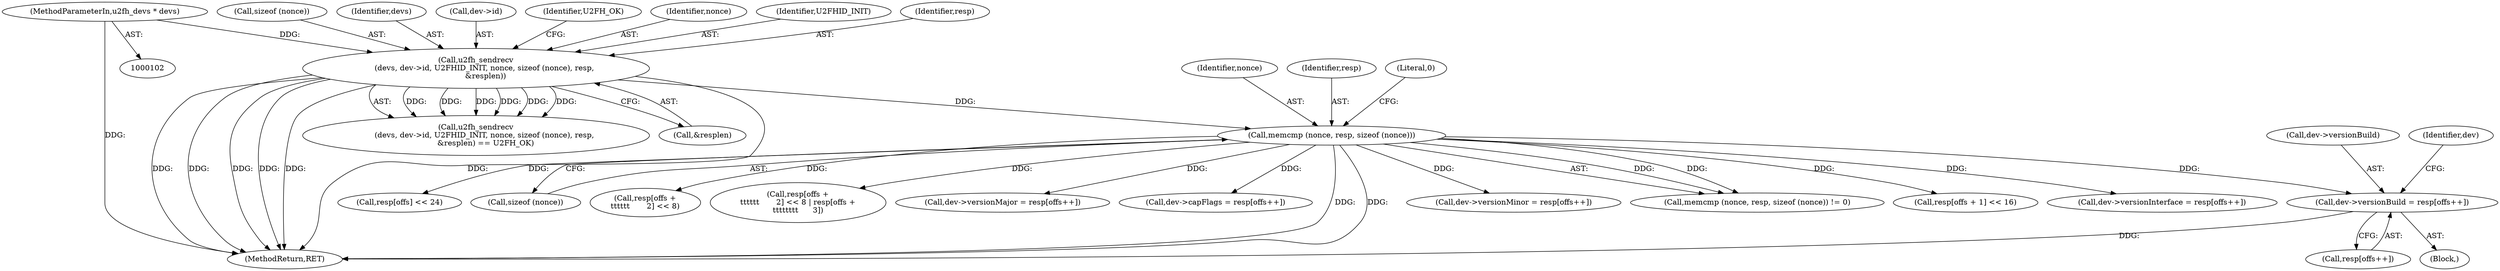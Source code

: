 digraph "0_libu2f-host_e4bb58cc8b6202a421e65f8230217d8ae6e16eb5@array" {
"1000223" [label="(Call,dev->versionBuild = resp[offs++])"];
"1000156" [label="(Call,memcmp (nonce, resp, sizeof (nonce)))"];
"1000128" [label="(Call,u2fh_sendrecv\n       (devs, dev->id, U2FHID_INIT, nonce, sizeof (nonce), resp,\n        &resplen))"];
"1000103" [label="(MethodParameterIn,u2fh_devs * devs)"];
"1000135" [label="(Call,sizeof (nonce))"];
"1000224" [label="(Call,dev->versionBuild)"];
"1000157" [label="(Identifier,nonce)"];
"1000138" [label="(Call,&resplen)"];
"1000129" [label="(Identifier,devs)"];
"1000128" [label="(Call,u2fh_sendrecv\n       (devs, dev->id, U2FHID_INIT, nonce, sizeof (nonce), resp,\n        &resplen))"];
"1000103" [label="(MethodParameterIn,u2fh_devs * devs)"];
"1000156" [label="(Call,memcmp (nonce, resp, sizeof (nonce)))"];
"1000245" [label="(MethodReturn,RET)"];
"1000158" [label="(Identifier,resp)"];
"1000215" [label="(Call,dev->versionMinor = resp[offs++])"];
"1000161" [label="(Literal,0)"];
"1000127" [label="(Call,u2fh_sendrecv\n       (devs, dev->id, U2FHID_INIT, nonce, sizeof (nonce), resp,\n        &resplen) == U2FH_OK)"];
"1000155" [label="(Call,memcmp (nonce, resp, sizeof (nonce)) != 0)"];
"1000176" [label="(Call,resp[offs + 1] << 16)"];
"1000199" [label="(Call,dev->versionInterface = resp[offs++])"];
"1000130" [label="(Call,dev->id)"];
"1000170" [label="(Call,resp[offs] << 24)"];
"1000140" [label="(Identifier,U2FH_OK)"];
"1000134" [label="(Identifier,nonce)"];
"1000159" [label="(Call,sizeof (nonce))"];
"1000133" [label="(Identifier,U2FHID_INIT)"];
"1000184" [label="(Call,resp[offs +\n\t\t\t\t\t\t       2] << 8)"];
"1000141" [label="(Block,)"];
"1000233" [label="(Identifier,dev)"];
"1000227" [label="(Call,resp[offs++])"];
"1000183" [label="(Call,resp[offs +\n\t\t\t\t\t\t       2] << 8 | resp[offs +\n\t\t\t\t\t\t\t\t      3])"];
"1000223" [label="(Call,dev->versionBuild = resp[offs++])"];
"1000207" [label="(Call,dev->versionMajor = resp[offs++])"];
"1000137" [label="(Identifier,resp)"];
"1000231" [label="(Call,dev->capFlags = resp[offs++])"];
"1000223" -> "1000141"  [label="AST: "];
"1000223" -> "1000227"  [label="CFG: "];
"1000224" -> "1000223"  [label="AST: "];
"1000227" -> "1000223"  [label="AST: "];
"1000233" -> "1000223"  [label="CFG: "];
"1000223" -> "1000245"  [label="DDG: "];
"1000156" -> "1000223"  [label="DDG: "];
"1000156" -> "1000155"  [label="AST: "];
"1000156" -> "1000159"  [label="CFG: "];
"1000157" -> "1000156"  [label="AST: "];
"1000158" -> "1000156"  [label="AST: "];
"1000159" -> "1000156"  [label="AST: "];
"1000161" -> "1000156"  [label="CFG: "];
"1000156" -> "1000245"  [label="DDG: "];
"1000156" -> "1000245"  [label="DDG: "];
"1000156" -> "1000155"  [label="DDG: "];
"1000156" -> "1000155"  [label="DDG: "];
"1000128" -> "1000156"  [label="DDG: "];
"1000156" -> "1000170"  [label="DDG: "];
"1000156" -> "1000176"  [label="DDG: "];
"1000156" -> "1000184"  [label="DDG: "];
"1000156" -> "1000183"  [label="DDG: "];
"1000156" -> "1000199"  [label="DDG: "];
"1000156" -> "1000207"  [label="DDG: "];
"1000156" -> "1000215"  [label="DDG: "];
"1000156" -> "1000231"  [label="DDG: "];
"1000128" -> "1000127"  [label="AST: "];
"1000128" -> "1000138"  [label="CFG: "];
"1000129" -> "1000128"  [label="AST: "];
"1000130" -> "1000128"  [label="AST: "];
"1000133" -> "1000128"  [label="AST: "];
"1000134" -> "1000128"  [label="AST: "];
"1000135" -> "1000128"  [label="AST: "];
"1000137" -> "1000128"  [label="AST: "];
"1000138" -> "1000128"  [label="AST: "];
"1000140" -> "1000128"  [label="CFG: "];
"1000128" -> "1000245"  [label="DDG: "];
"1000128" -> "1000245"  [label="DDG: "];
"1000128" -> "1000245"  [label="DDG: "];
"1000128" -> "1000245"  [label="DDG: "];
"1000128" -> "1000245"  [label="DDG: "];
"1000128" -> "1000245"  [label="DDG: "];
"1000128" -> "1000127"  [label="DDG: "];
"1000128" -> "1000127"  [label="DDG: "];
"1000128" -> "1000127"  [label="DDG: "];
"1000128" -> "1000127"  [label="DDG: "];
"1000128" -> "1000127"  [label="DDG: "];
"1000128" -> "1000127"  [label="DDG: "];
"1000103" -> "1000128"  [label="DDG: "];
"1000103" -> "1000102"  [label="AST: "];
"1000103" -> "1000245"  [label="DDG: "];
}
